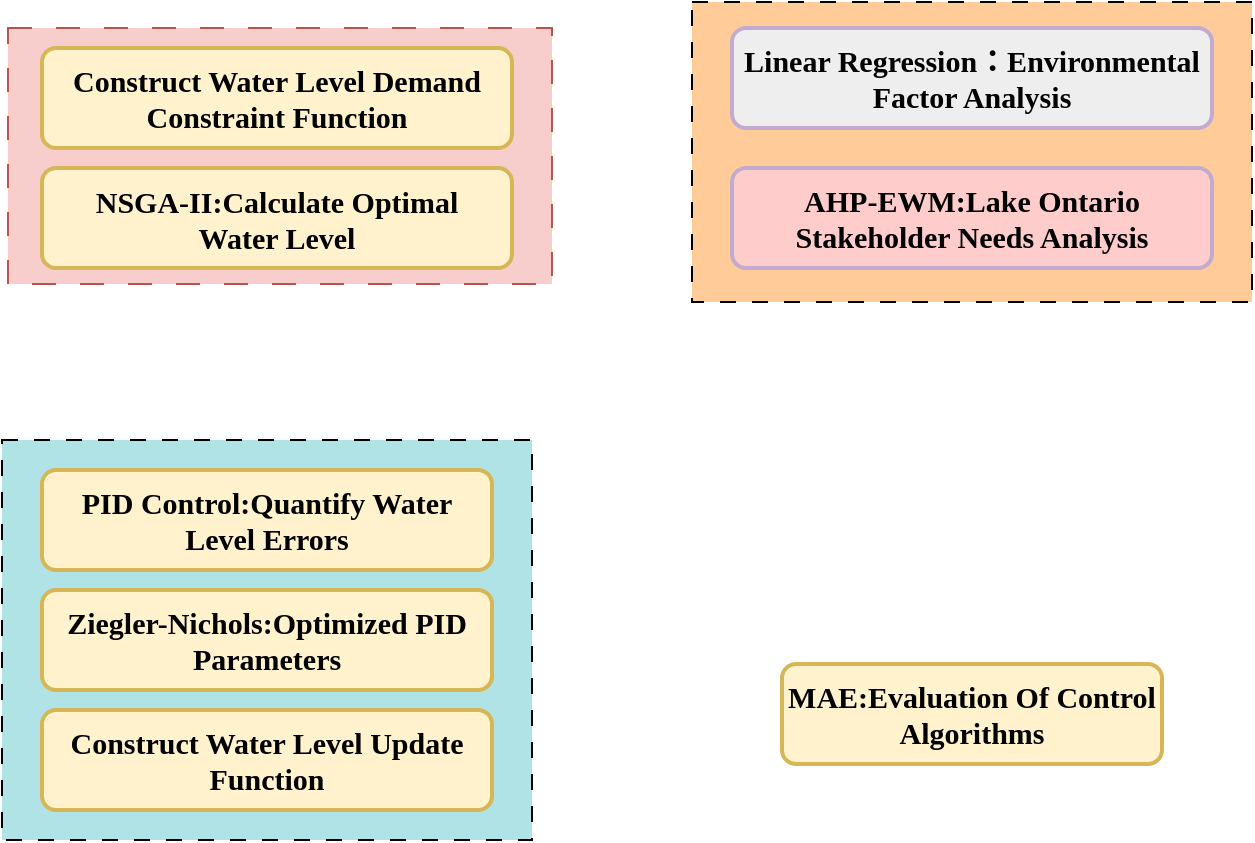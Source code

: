 <mxfile version="23.1.1" type="github">
  <diagram name="第 1 页" id="2n1i20ZArfhq2VycgCbf">
    <mxGraphModel dx="1173" dy="665" grid="1" gridSize="10" guides="1" tooltips="1" connect="1" arrows="1" fold="1" page="1" pageScale="1" pageWidth="827" pageHeight="1169" math="0" shadow="0">
      <root>
        <mxCell id="0" />
        <mxCell id="1" parent="0" />
        <mxCell id="fYQfAZ1tScz2ltYR4kFC-1" value="" style="rounded=0;whiteSpace=wrap;html=1;fontFamily=Times New Roman;dashed=1;fillColor=#ffcc99;strokeColor=#000000;fontStyle=1;fontSize=15;dashPattern=8 8;" vertex="1" parent="1">
          <mxGeometry x="440" y="129" width="280" height="150" as="geometry" />
        </mxCell>
        <mxCell id="fYQfAZ1tScz2ltYR4kFC-2" value="" style="rounded=0;whiteSpace=wrap;html=1;fillColor=#b0e3e6;strokeColor=#000000;fontFamily=Times New Roman;dashed=1;fontStyle=1;fontSize=15;dashPattern=8 8;" vertex="1" parent="1">
          <mxGeometry x="95" y="348" width="265" height="200" as="geometry" />
        </mxCell>
        <mxCell id="fYQfAZ1tScz2ltYR4kFC-3" value="" style="rounded=0;whiteSpace=wrap;html=1;fillColor=#f8cecc;strokeColor=#b85450;fontFamily=Times New Roman;dashed=1;fontStyle=1;fontSize=15;dashPattern=12 12;" vertex="1" parent="1">
          <mxGeometry x="98" y="142" width="272" height="128" as="geometry" />
        </mxCell>
        <mxCell id="fYQfAZ1tScz2ltYR4kFC-4" value="Construct Water Level Demand Constraint Function" style="rounded=1;whiteSpace=wrap;html=1;absoluteArcSize=1;arcSize=14;strokeWidth=2;fillColor=#fff2cc;strokeColor=#d6b656;fontFamily=Times New Roman;fontStyle=1;fontSize=15;" vertex="1" parent="1">
          <mxGeometry x="115" y="152" width="235" height="50" as="geometry" />
        </mxCell>
        <mxCell id="fYQfAZ1tScz2ltYR4kFC-5" value="NSGA-II:Calculate Optimal &#xa;Water Level" style="rounded=1;absoluteArcSize=1;arcSize=14;strokeWidth=2;fillColor=#fff2cc;strokeColor=#d6b656;fontFamily=Times New Roman;fontStyle=1;fontSize=15;" vertex="1" parent="1">
          <mxGeometry x="115" y="212" width="235" height="50" as="geometry" />
        </mxCell>
        <mxCell id="fYQfAZ1tScz2ltYR4kFC-6" value="PID Control:Quantify Water Level Errors" style="rounded=1;whiteSpace=wrap;html=1;absoluteArcSize=1;arcSize=14;strokeWidth=2;fillColor=#fff2cc;strokeColor=#d6b656;fontFamily=Times New Roman;fontStyle=1;fontSize=15;" vertex="1" parent="1">
          <mxGeometry x="115" y="363" width="225" height="50" as="geometry" />
        </mxCell>
        <mxCell id="fYQfAZ1tScz2ltYR4kFC-7" value="Construct Water Level Update Function" style="rounded=1;whiteSpace=wrap;html=1;absoluteArcSize=1;arcSize=14;strokeWidth=2;fillColor=#fff2cc;strokeColor=#d6b656;fontFamily=Times New Roman;fontStyle=1;fontSize=15;" vertex="1" parent="1">
          <mxGeometry x="115" y="483" width="225" height="50" as="geometry" />
        </mxCell>
        <mxCell id="fYQfAZ1tScz2ltYR4kFC-8" value="Ziegler-Nichols:Optimized PID Parameters" style="rounded=1;whiteSpace=wrap;html=1;absoluteArcSize=1;arcSize=14;strokeWidth=2;fillColor=#fff2cc;strokeColor=#d6b656;fontFamily=Times New Roman;fontStyle=1;fontSize=15;" vertex="1" parent="1">
          <mxGeometry x="115" y="423" width="225" height="50" as="geometry" />
        </mxCell>
        <mxCell id="fYQfAZ1tScz2ltYR4kFC-9" value="MAE:Evaluation Of Control Algorithms" style="rounded=1;whiteSpace=wrap;html=1;absoluteArcSize=1;arcSize=14;strokeWidth=2;fillColor=#fff2cc;strokeColor=#d6b656;fontFamily=Times New Roman;fontStyle=1;fontSize=15;" vertex="1" parent="1">
          <mxGeometry x="485" y="460" width="190" height="50" as="geometry" />
        </mxCell>
        <mxCell id="fYQfAZ1tScz2ltYR4kFC-10" value="Linear Regression：Environmental Factor Analysis" style="rounded=1;whiteSpace=wrap;html=1;absoluteArcSize=1;arcSize=14;strokeWidth=2;fillColor=#eeeeee;strokeColor=#C3ABD0;fontFamily=Times New Roman;fontStyle=1;fontSize=15;" vertex="1" parent="1">
          <mxGeometry x="460" y="142" width="240" height="50" as="geometry" />
        </mxCell>
        <mxCell id="fYQfAZ1tScz2ltYR4kFC-11" value="AHP-EWM:Lake Ontario Stakeholder Needs Analysis" style="rounded=1;whiteSpace=wrap;html=1;absoluteArcSize=1;arcSize=14;strokeWidth=2;fillColor=#ffcccc;strokeColor=#C3ABD0;fontFamily=Times New Roman;fontStyle=1;fontSize=15;" vertex="1" parent="1">
          <mxGeometry x="460" y="212" width="240" height="50" as="geometry" />
        </mxCell>
      </root>
    </mxGraphModel>
  </diagram>
</mxfile>

